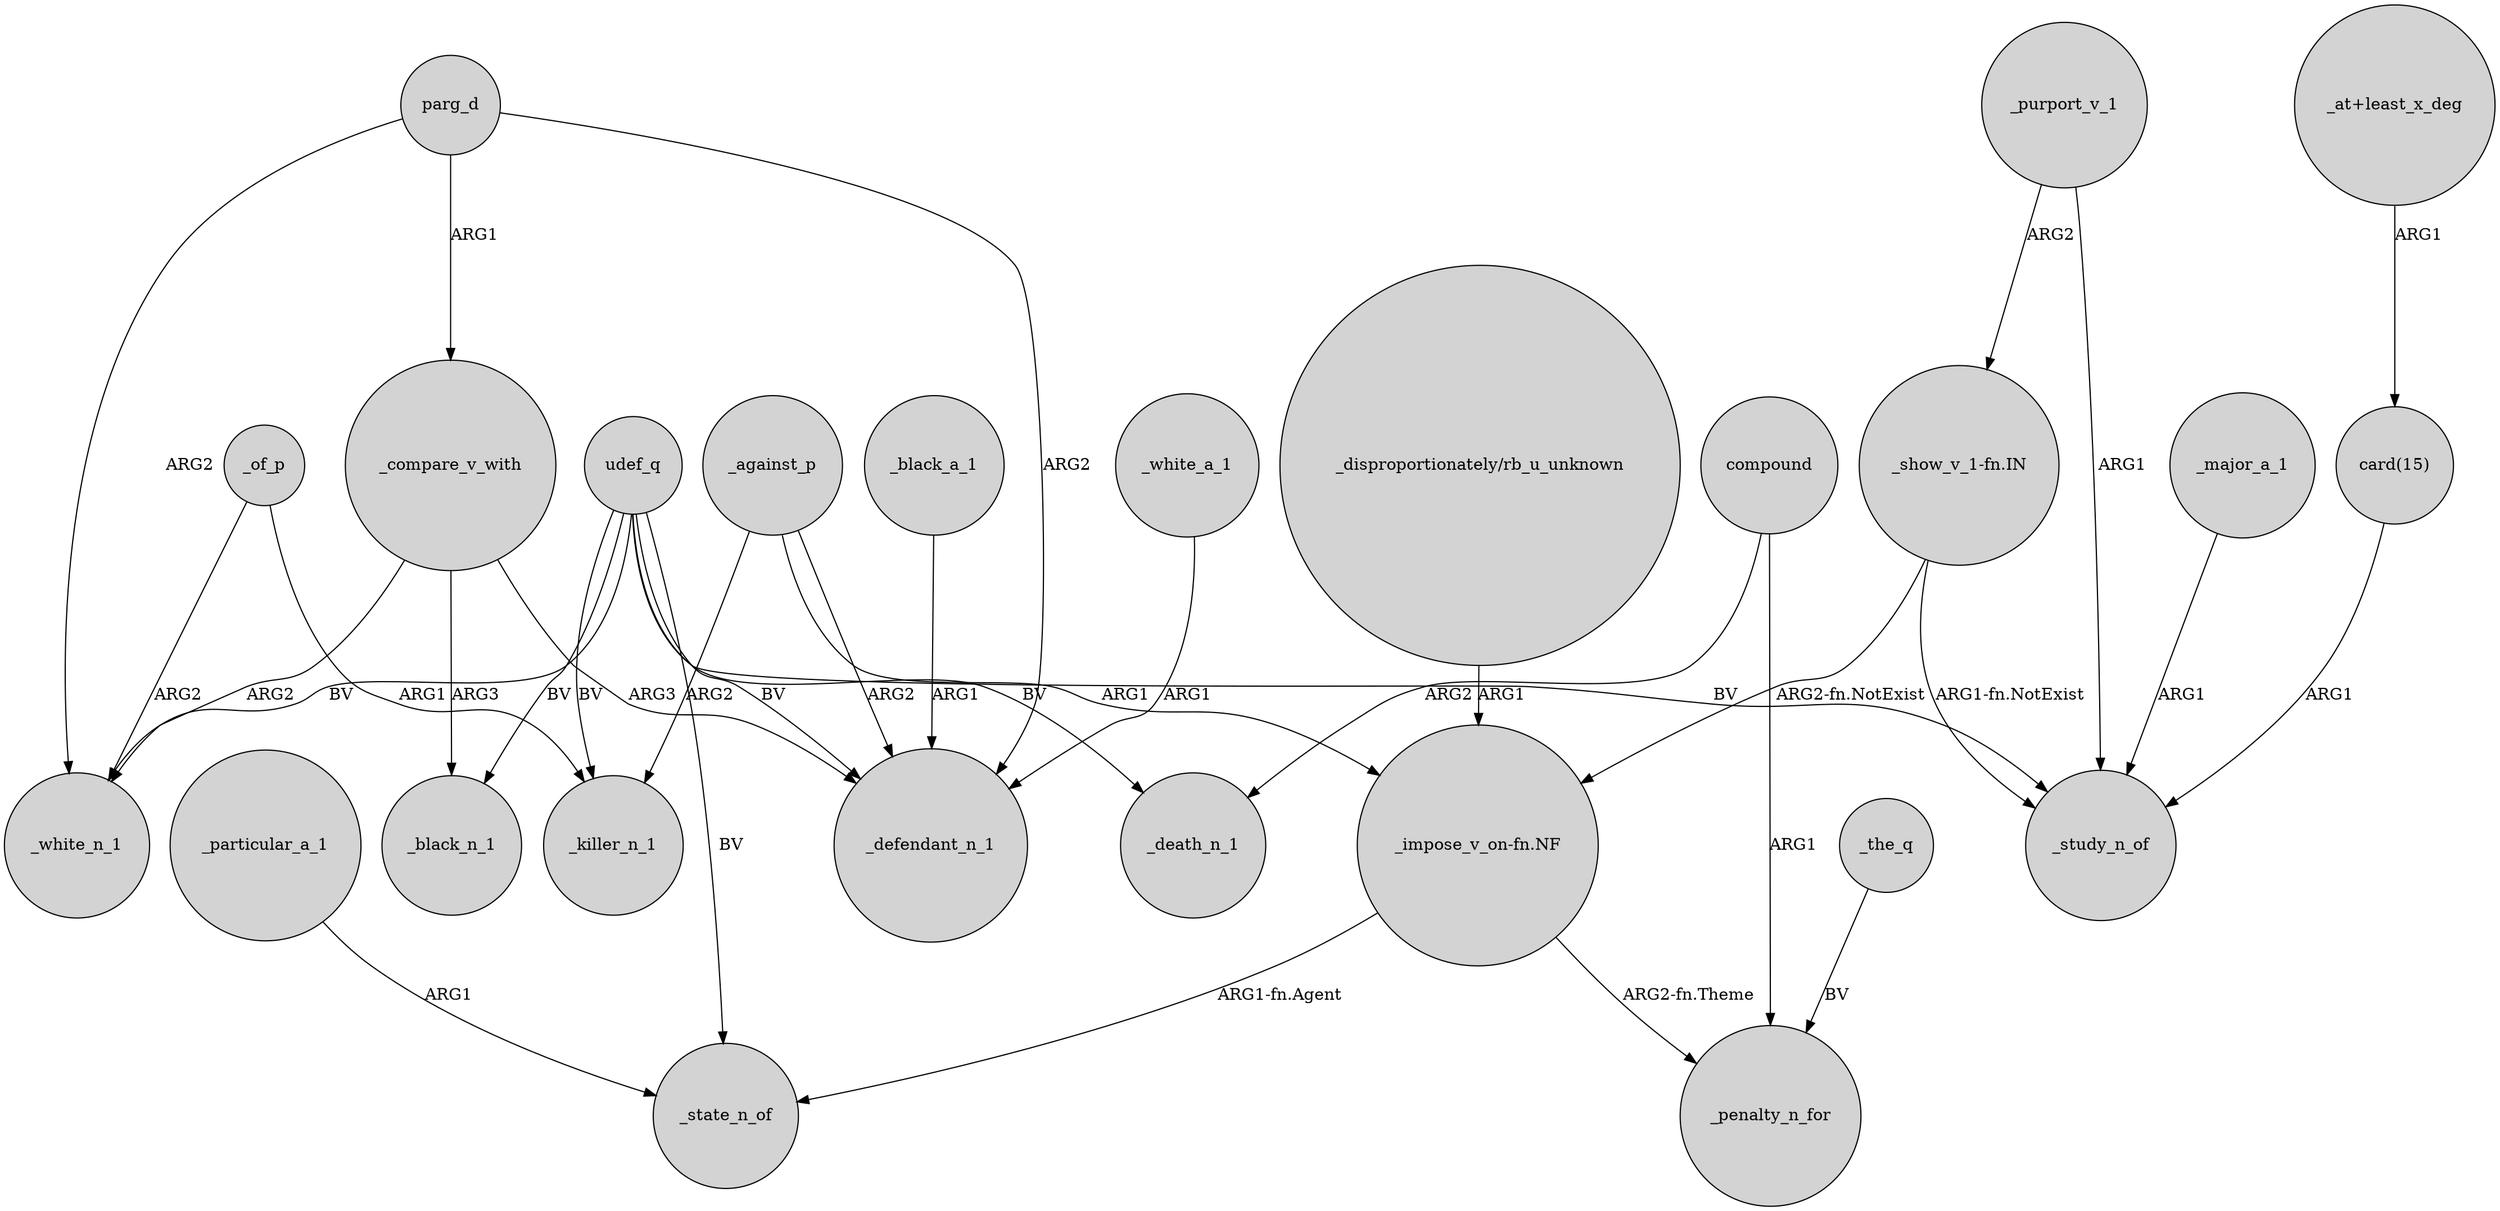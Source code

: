 digraph {
	node [shape=circle style=filled]
	_compare_v_with -> _white_n_1 [label=ARG2]
	"_show_v_1-fn.IN" -> "_impose_v_on-fn.NF" [label="ARG2-fn.NotExist"]
	_purport_v_1 -> _study_n_of [label=ARG1]
	udef_q -> _state_n_of [label=BV]
	compound -> _penalty_n_for [label=ARG1]
	_purport_v_1 -> "_show_v_1-fn.IN" [label=ARG2]
	udef_q -> _white_n_1 [label=BV]
	parg_d -> _compare_v_with [label=ARG1]
	parg_d -> _white_n_1 [label=ARG2]
	_major_a_1 -> _study_n_of [label=ARG1]
	_against_p -> _defendant_n_1 [label=ARG2]
	compound -> _death_n_1 [label=ARG2]
	"_disproportionately/rb_u_unknown" -> "_impose_v_on-fn.NF" [label=ARG1]
	_white_a_1 -> _defendant_n_1 [label=ARG1]
	"_show_v_1-fn.IN" -> _study_n_of [label="ARG1-fn.NotExist"]
	"_impose_v_on-fn.NF" -> _state_n_of [label="ARG1-fn.Agent"]
	_particular_a_1 -> _state_n_of [label=ARG1]
	udef_q -> _black_n_1 [label=BV]
	_compare_v_with -> _defendant_n_1 [label=ARG3]
	parg_d -> _defendant_n_1 [label=ARG2]
	_of_p -> _killer_n_1 [label=ARG1]
	"_impose_v_on-fn.NF" -> _penalty_n_for [label="ARG2-fn.Theme"]
	udef_q -> _death_n_1 [label=BV]
	_black_a_1 -> _defendant_n_1 [label=ARG1]
	udef_q -> _defendant_n_1 [label=BV]
	_of_p -> _white_n_1 [label=ARG2]
	_against_p -> "_impose_v_on-fn.NF" [label=ARG1]
	"card(15)" -> _study_n_of [label=ARG1]
	_against_p -> _killer_n_1 [label=ARG2]
	udef_q -> _study_n_of [label=BV]
	udef_q -> _killer_n_1 [label=BV]
	"_at+least_x_deg" -> "card(15)" [label=ARG1]
	_the_q -> _penalty_n_for [label=BV]
	_compare_v_with -> _black_n_1 [label=ARG3]
}
